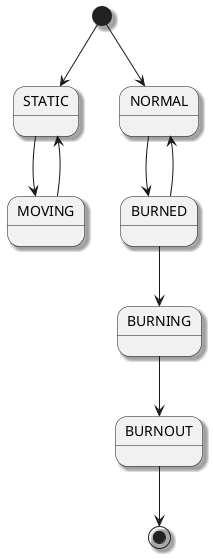 @startuml

skinparam shadowing true

[*] --> STATIC

STATIC --> MOVING
MOVING --> STATIC

[*] --> NORMAL
NORMAL --> BURNED
BURNED --> NORMAL
BURNED --> BURNING
BURNING --> BURNOUT
BURNOUT --> [*]

@enduml
